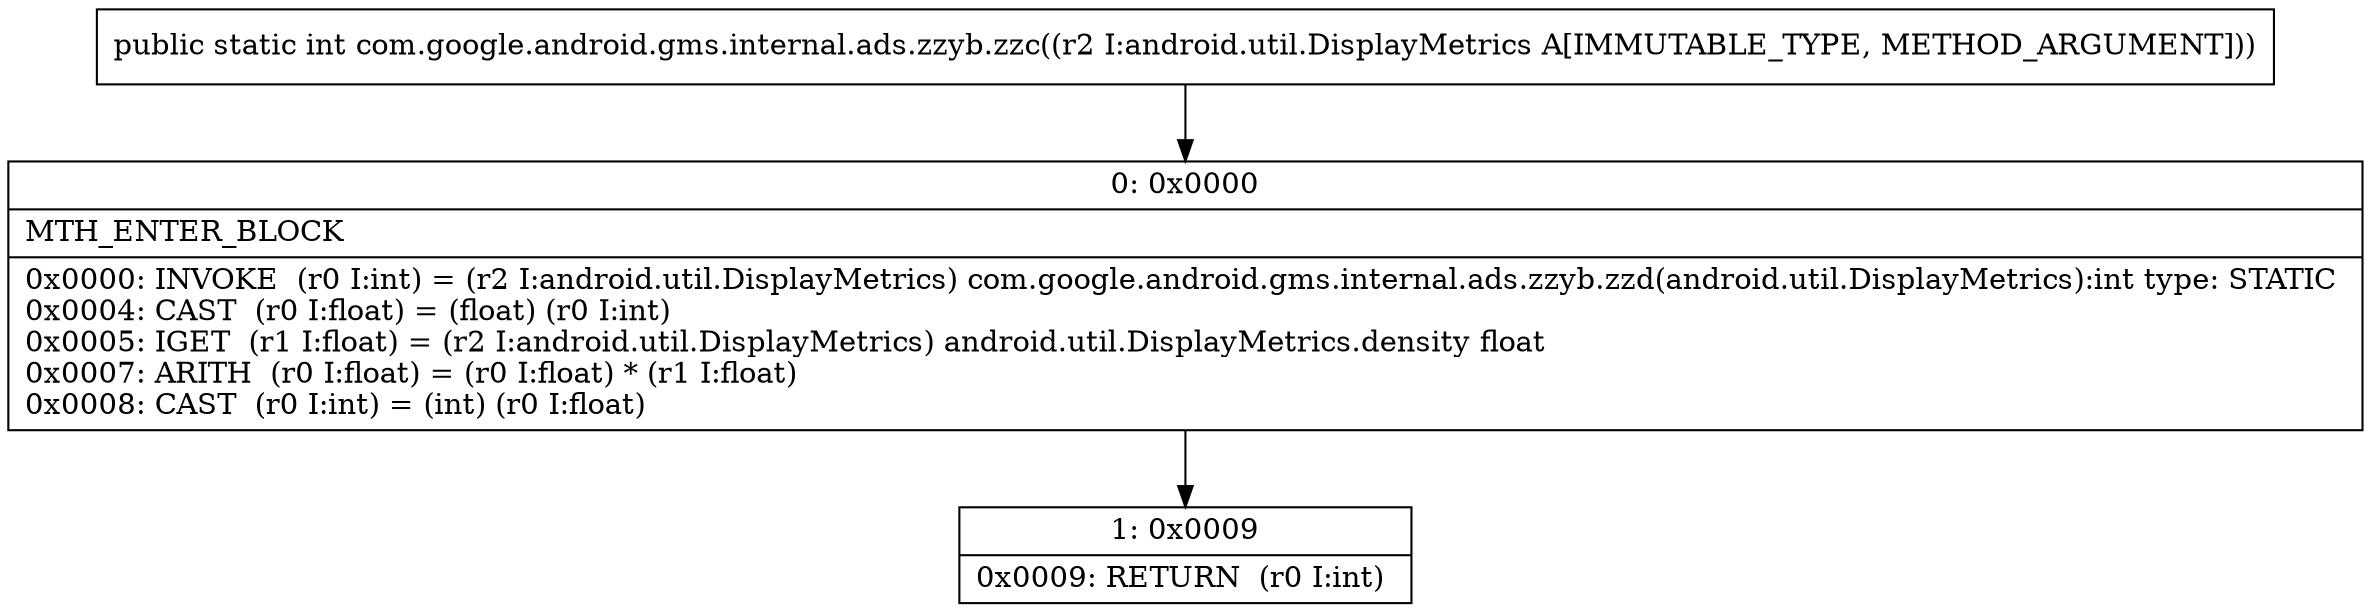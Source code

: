 digraph "CFG forcom.google.android.gms.internal.ads.zzyb.zzc(Landroid\/util\/DisplayMetrics;)I" {
Node_0 [shape=record,label="{0\:\ 0x0000|MTH_ENTER_BLOCK\l|0x0000: INVOKE  (r0 I:int) = (r2 I:android.util.DisplayMetrics) com.google.android.gms.internal.ads.zzyb.zzd(android.util.DisplayMetrics):int type: STATIC \l0x0004: CAST  (r0 I:float) = (float) (r0 I:int) \l0x0005: IGET  (r1 I:float) = (r2 I:android.util.DisplayMetrics) android.util.DisplayMetrics.density float \l0x0007: ARITH  (r0 I:float) = (r0 I:float) * (r1 I:float) \l0x0008: CAST  (r0 I:int) = (int) (r0 I:float) \l}"];
Node_1 [shape=record,label="{1\:\ 0x0009|0x0009: RETURN  (r0 I:int) \l}"];
MethodNode[shape=record,label="{public static int com.google.android.gms.internal.ads.zzyb.zzc((r2 I:android.util.DisplayMetrics A[IMMUTABLE_TYPE, METHOD_ARGUMENT])) }"];
MethodNode -> Node_0;
Node_0 -> Node_1;
}

